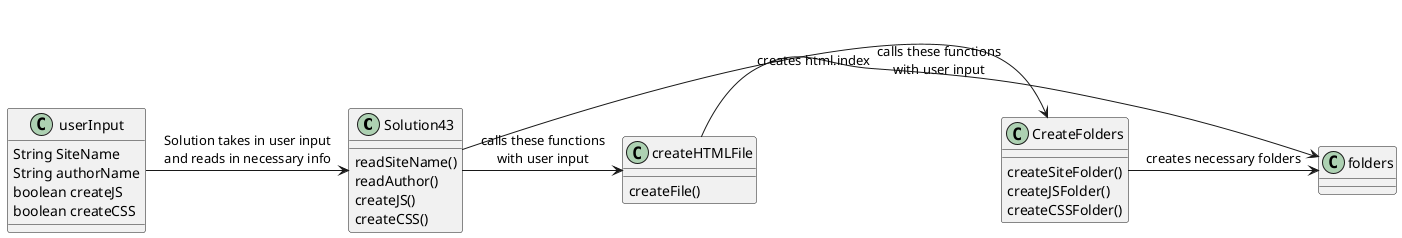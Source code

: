 @startuml
'https://plantuml.com/sequence-diagram

class Solution43 {
    readSiteName()
    readAuthor()
    createJS()
    createCSS()
}

class CreateFolders {
    createSiteFolder()
    createJSFolder()
    createCSSFolder()
}

class createHTMLFile {
    createFile()
}

class userInput {
    String SiteName
    String authorName
    boolean createJS
    boolean createCSS
}

class folders {
}

userInput->Solution43: Solution takes in user input\nand reads in necessary info
Solution43->CreateFolders: calls these functions\nwith user input
Solution43->createHTMLFile: calls these functions\nwith user input
CreateFolders->folders: creates necessary folders
createHTMLFile->folders: creates html.index
@enduml